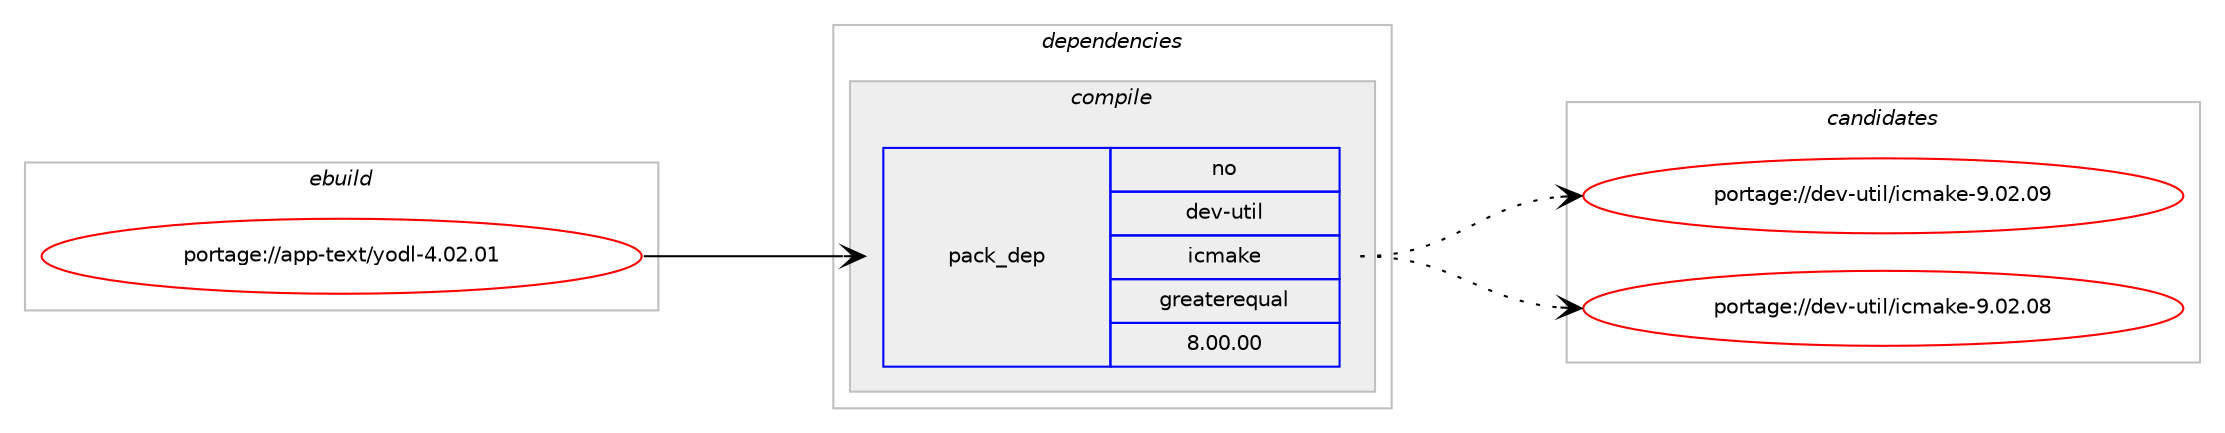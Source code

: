 digraph prolog {

# *************
# Graph options
# *************

newrank=true;
concentrate=true;
compound=true;
graph [rankdir=LR,fontname=Helvetica,fontsize=10,ranksep=1.5];#, ranksep=2.5, nodesep=0.2];
edge  [arrowhead=vee];
node  [fontname=Helvetica,fontsize=10];

# **********
# The ebuild
# **********

subgraph cluster_leftcol {
color=gray;
label=<<i>ebuild</i>>;
id [label="portage://app-text/yodl-4.02.01", color=red, width=4, href="../app-text/yodl-4.02.01.svg"];
}

# ****************
# The dependencies
# ****************

subgraph cluster_midcol {
color=gray;
label=<<i>dependencies</i>>;
subgraph cluster_compile {
fillcolor="#eeeeee";
style=filled;
label=<<i>compile</i>>;
subgraph pack443746 {
dependency590840 [label=<<TABLE BORDER="0" CELLBORDER="1" CELLSPACING="0" CELLPADDING="4" WIDTH="220"><TR><TD ROWSPAN="6" CELLPADDING="30">pack_dep</TD></TR><TR><TD WIDTH="110">no</TD></TR><TR><TD>dev-util</TD></TR><TR><TD>icmake</TD></TR><TR><TD>greaterequal</TD></TR><TR><TD>8.00.00</TD></TR></TABLE>>, shape=none, color=blue];
}
id:e -> dependency590840:w [weight=20,style="solid",arrowhead="vee"];
}
subgraph cluster_compileandrun {
fillcolor="#eeeeee";
style=filled;
label=<<i>compile and run</i>>;
}
subgraph cluster_run {
fillcolor="#eeeeee";
style=filled;
label=<<i>run</i>>;
}
}

# **************
# The candidates
# **************

subgraph cluster_choices {
rank=same;
color=gray;
label=<<i>candidates</i>>;

subgraph choice443746 {
color=black;
nodesep=1;
choice100101118451171161051084710599109971071014557464850464857 [label="portage://dev-util/icmake-9.02.09", color=red, width=4,href="../dev-util/icmake-9.02.09.svg"];
choice100101118451171161051084710599109971071014557464850464856 [label="portage://dev-util/icmake-9.02.08", color=red, width=4,href="../dev-util/icmake-9.02.08.svg"];
dependency590840:e -> choice100101118451171161051084710599109971071014557464850464857:w [style=dotted,weight="100"];
dependency590840:e -> choice100101118451171161051084710599109971071014557464850464856:w [style=dotted,weight="100"];
}
}

}
